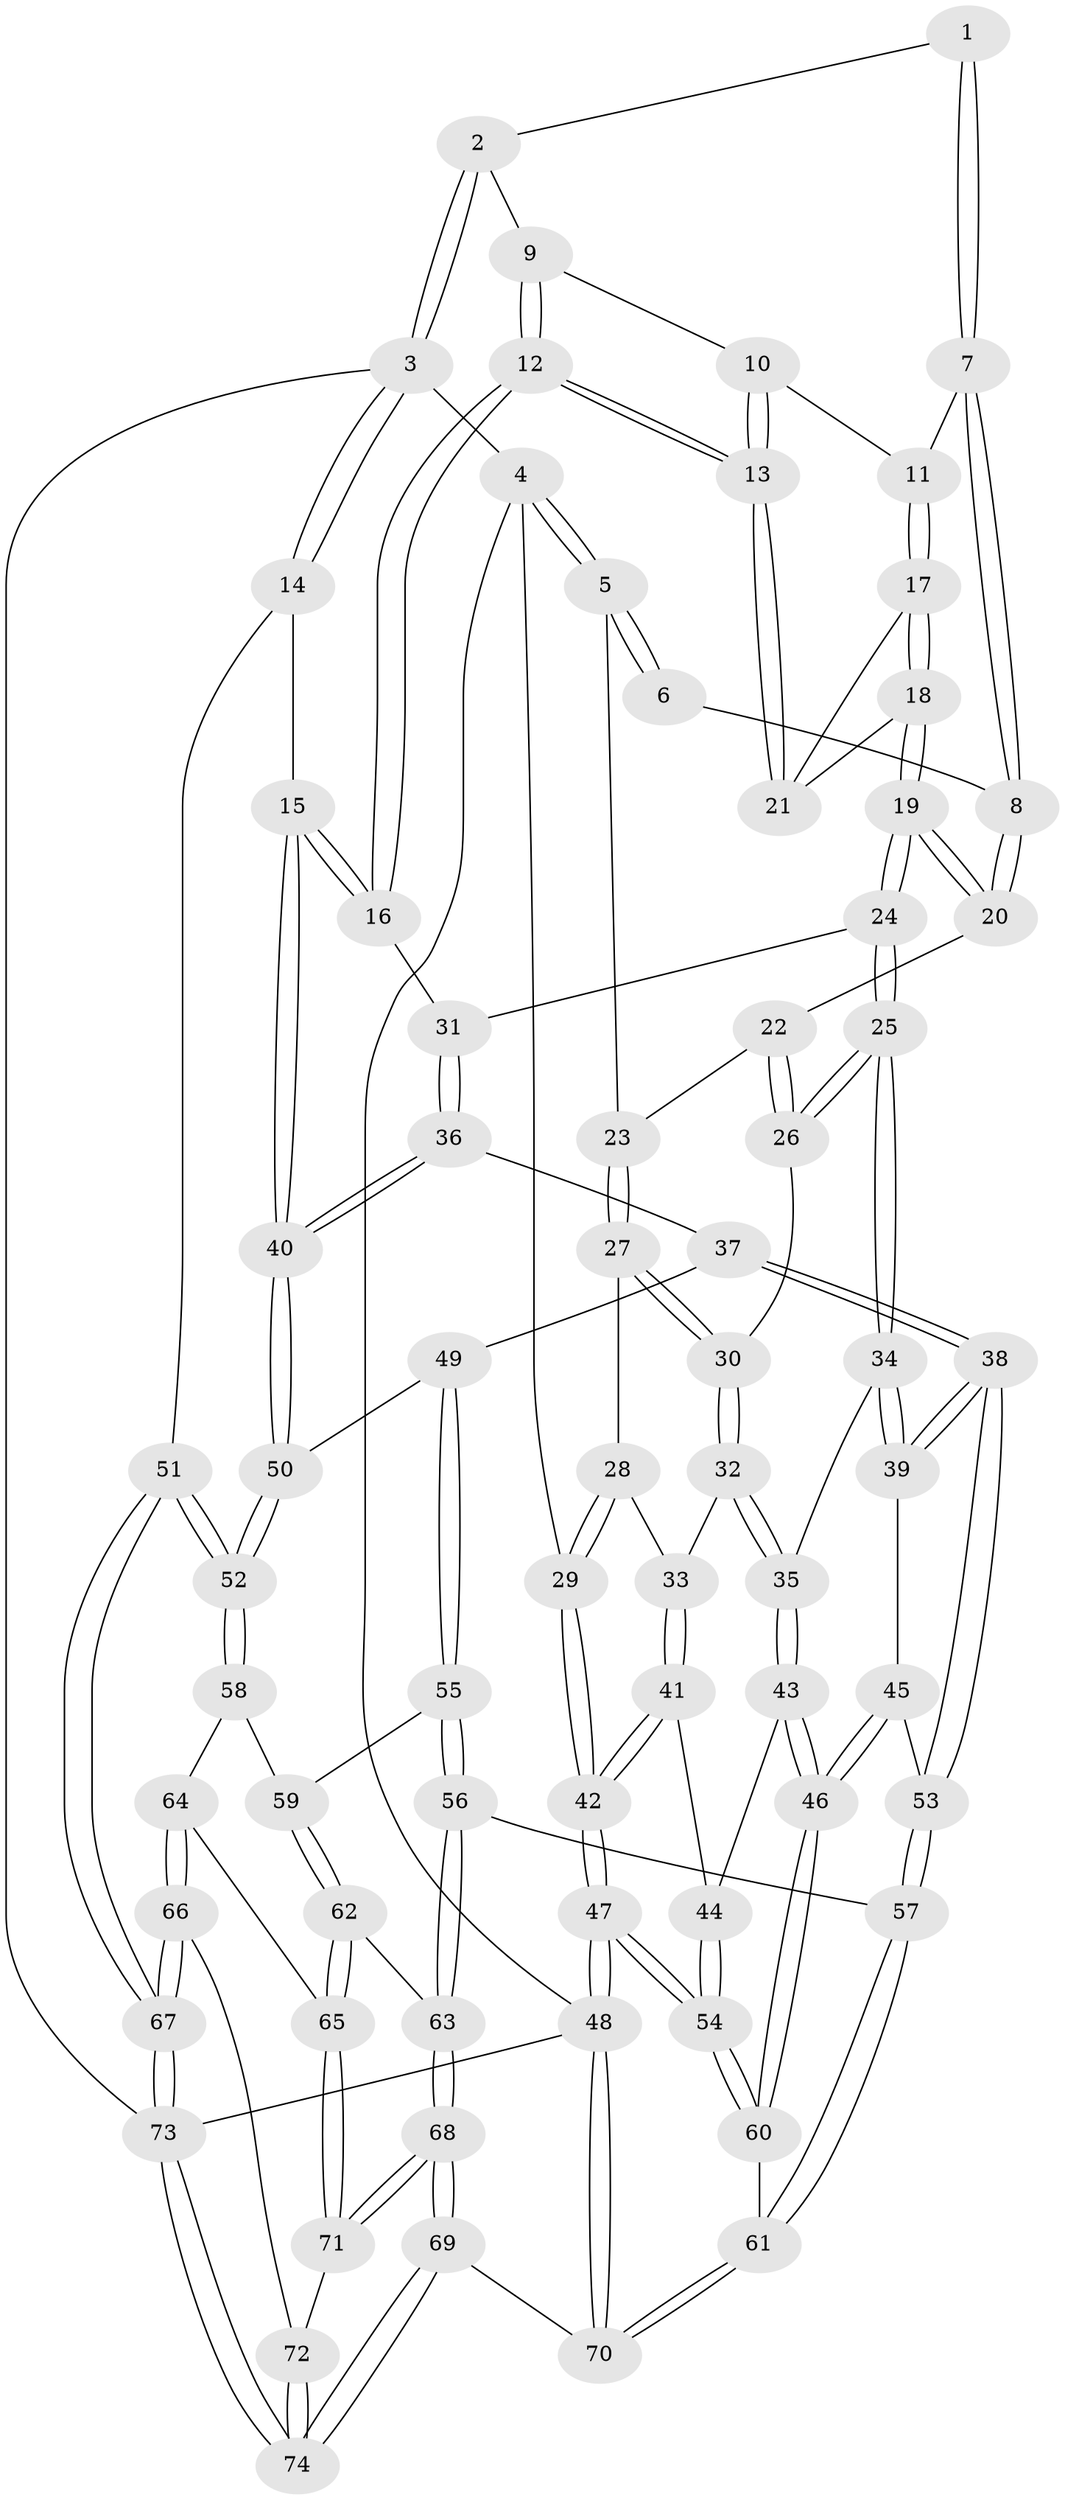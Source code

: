 // coarse degree distribution, {4: 0.375, 8: 0.041666666666666664, 5: 0.125, 2: 0.041666666666666664, 6: 0.125, 3: 0.20833333333333334, 7: 0.08333333333333333}
// Generated by graph-tools (version 1.1) at 2025/21/03/04/25 18:21:31]
// undirected, 74 vertices, 182 edges
graph export_dot {
graph [start="1"]
  node [color=gray90,style=filled];
  1 [pos="+0.5353307081127041+0"];
  2 [pos="+0.799564659379394+0"];
  3 [pos="+1+0"];
  4 [pos="+0+0"];
  5 [pos="+0.025603943182954184+0"];
  6 [pos="+0.3122750240035261+0"];
  7 [pos="+0.5498498468243673+0.08451209132941032"];
  8 [pos="+0.44235816873375045+0.09367938359588683"];
  9 [pos="+0.7940233686197335+0"];
  10 [pos="+0.6147133699279793+0.058073322366034075"];
  11 [pos="+0.5830307689860179+0.09721748556556581"];
  12 [pos="+0.8337635492416043+0.2506684159752446"];
  13 [pos="+0.8040304114595676+0.24125163939478786"];
  14 [pos="+1+0.31835217011477684"];
  15 [pos="+0.9110295305061605+0.3224176006852569"];
  16 [pos="+0.8352736936302102+0.2534243719115271"];
  17 [pos="+0.585624480122959+0.10383908812051879"];
  18 [pos="+0.5067762726647154+0.23308420853461237"];
  19 [pos="+0.4823844429010764+0.24439404044179946"];
  20 [pos="+0.4251259892589914+0.1915129111608322"];
  21 [pos="+0.6939609994032959+0.20666539649562637"];
  22 [pos="+0.38952627967689174+0.19865984871893425"];
  23 [pos="+0.18207572917991083+0.14929779285739558"];
  24 [pos="+0.500214091594379+0.3876305804748097"];
  25 [pos="+0.4083515776286126+0.41995569221313805"];
  26 [pos="+0.3040630859912262+0.3540705890199503"];
  27 [pos="+0.16786517773718668+0.23606353225517407"];
  28 [pos="+0.035821014421429806+0.3273496307984405"];
  29 [pos="+0+0.3469317122620194"];
  30 [pos="+0.2447536819553497+0.348631823664091"];
  31 [pos="+0.5157741651725624+0.39564162779627543"];
  32 [pos="+0.18829482324201297+0.4646829846579913"];
  33 [pos="+0.14027317986077123+0.47376325761505356"];
  34 [pos="+0.36560895043981617+0.5104524791713895"];
  35 [pos="+0.2453890738532063+0.5192548708413975"];
  36 [pos="+0.5354410036454108+0.4304757805490707"];
  37 [pos="+0.5650860573482935+0.5466592097807312"];
  38 [pos="+0.5118315474658279+0.6384486893344525"];
  39 [pos="+0.3830348016683151+0.5621762663460256"];
  40 [pos="+0.8333016082986485+0.4814612716971595"];
  41 [pos="+0.09452224566826543+0.5205079378610801"];
  42 [pos="+0+0.48848934972016206"];
  43 [pos="+0.22692646580479728+0.6538061933988194"];
  44 [pos="+0.11142395070044987+0.6358980503678251"];
  45 [pos="+0.3217807429038866+0.6507204261616143"];
  46 [pos="+0.2700802251376099+0.7003112488292436"];
  47 [pos="+0+0.9392883113912378"];
  48 [pos="+0+1"];
  49 [pos="+0.7980657957368891+0.5713647237289701"];
  50 [pos="+0.8243212441094216+0.512440525663776"];
  51 [pos="+1+0.6926916563730128"];
  52 [pos="+1+0.6943216289126461"];
  53 [pos="+0.5155952520370981+0.6818017462953978"];
  54 [pos="+0+0.8868456385709237"];
  55 [pos="+0.7982750207508769+0.5959037364274387"];
  56 [pos="+0.5933643826629987+0.7611781191200667"];
  57 [pos="+0.5277116798103916+0.7426287192008212"];
  58 [pos="+0.9248851172662028+0.7254295245928073"];
  59 [pos="+0.8440682690084239+0.6791106441143664"];
  60 [pos="+0.29158988248593826+0.8114741326696371"];
  61 [pos="+0.3652942237532191+0.8666011051612331"];
  62 [pos="+0.7723582593553233+0.8307660723883534"];
  63 [pos="+0.6049904596973821+0.7755797608100705"];
  64 [pos="+0.9257118172954312+0.8023956498276168"];
  65 [pos="+0.7792385092595512+0.8502071519562706"];
  66 [pos="+0.9374873049148069+0.8645863630839019"];
  67 [pos="+1+1"];
  68 [pos="+0.6398668793669011+0.9656725076832937"];
  69 [pos="+0.5246810760482213+1"];
  70 [pos="+0.4042719248658989+1"];
  71 [pos="+0.7905643905450691+0.905170381366225"];
  72 [pos="+0.8043808832551881+0.915402274389554"];
  73 [pos="+1+1"];
  74 [pos="+0.9951933031664941+1"];
  1 -- 2;
  1 -- 7;
  1 -- 7;
  2 -- 3;
  2 -- 3;
  2 -- 9;
  3 -- 4;
  3 -- 14;
  3 -- 14;
  3 -- 73;
  4 -- 5;
  4 -- 5;
  4 -- 29;
  4 -- 48;
  5 -- 6;
  5 -- 6;
  5 -- 23;
  6 -- 8;
  7 -- 8;
  7 -- 8;
  7 -- 11;
  8 -- 20;
  8 -- 20;
  9 -- 10;
  9 -- 12;
  9 -- 12;
  10 -- 11;
  10 -- 13;
  10 -- 13;
  11 -- 17;
  11 -- 17;
  12 -- 13;
  12 -- 13;
  12 -- 16;
  12 -- 16;
  13 -- 21;
  13 -- 21;
  14 -- 15;
  14 -- 51;
  15 -- 16;
  15 -- 16;
  15 -- 40;
  15 -- 40;
  16 -- 31;
  17 -- 18;
  17 -- 18;
  17 -- 21;
  18 -- 19;
  18 -- 19;
  18 -- 21;
  19 -- 20;
  19 -- 20;
  19 -- 24;
  19 -- 24;
  20 -- 22;
  22 -- 23;
  22 -- 26;
  22 -- 26;
  23 -- 27;
  23 -- 27;
  24 -- 25;
  24 -- 25;
  24 -- 31;
  25 -- 26;
  25 -- 26;
  25 -- 34;
  25 -- 34;
  26 -- 30;
  27 -- 28;
  27 -- 30;
  27 -- 30;
  28 -- 29;
  28 -- 29;
  28 -- 33;
  29 -- 42;
  29 -- 42;
  30 -- 32;
  30 -- 32;
  31 -- 36;
  31 -- 36;
  32 -- 33;
  32 -- 35;
  32 -- 35;
  33 -- 41;
  33 -- 41;
  34 -- 35;
  34 -- 39;
  34 -- 39;
  35 -- 43;
  35 -- 43;
  36 -- 37;
  36 -- 40;
  36 -- 40;
  37 -- 38;
  37 -- 38;
  37 -- 49;
  38 -- 39;
  38 -- 39;
  38 -- 53;
  38 -- 53;
  39 -- 45;
  40 -- 50;
  40 -- 50;
  41 -- 42;
  41 -- 42;
  41 -- 44;
  42 -- 47;
  42 -- 47;
  43 -- 44;
  43 -- 46;
  43 -- 46;
  44 -- 54;
  44 -- 54;
  45 -- 46;
  45 -- 46;
  45 -- 53;
  46 -- 60;
  46 -- 60;
  47 -- 48;
  47 -- 48;
  47 -- 54;
  47 -- 54;
  48 -- 70;
  48 -- 70;
  48 -- 73;
  49 -- 50;
  49 -- 55;
  49 -- 55;
  50 -- 52;
  50 -- 52;
  51 -- 52;
  51 -- 52;
  51 -- 67;
  51 -- 67;
  52 -- 58;
  52 -- 58;
  53 -- 57;
  53 -- 57;
  54 -- 60;
  54 -- 60;
  55 -- 56;
  55 -- 56;
  55 -- 59;
  56 -- 57;
  56 -- 63;
  56 -- 63;
  57 -- 61;
  57 -- 61;
  58 -- 59;
  58 -- 64;
  59 -- 62;
  59 -- 62;
  60 -- 61;
  61 -- 70;
  61 -- 70;
  62 -- 63;
  62 -- 65;
  62 -- 65;
  63 -- 68;
  63 -- 68;
  64 -- 65;
  64 -- 66;
  64 -- 66;
  65 -- 71;
  65 -- 71;
  66 -- 67;
  66 -- 67;
  66 -- 72;
  67 -- 73;
  67 -- 73;
  68 -- 69;
  68 -- 69;
  68 -- 71;
  68 -- 71;
  69 -- 70;
  69 -- 74;
  69 -- 74;
  71 -- 72;
  72 -- 74;
  72 -- 74;
  73 -- 74;
  73 -- 74;
}
